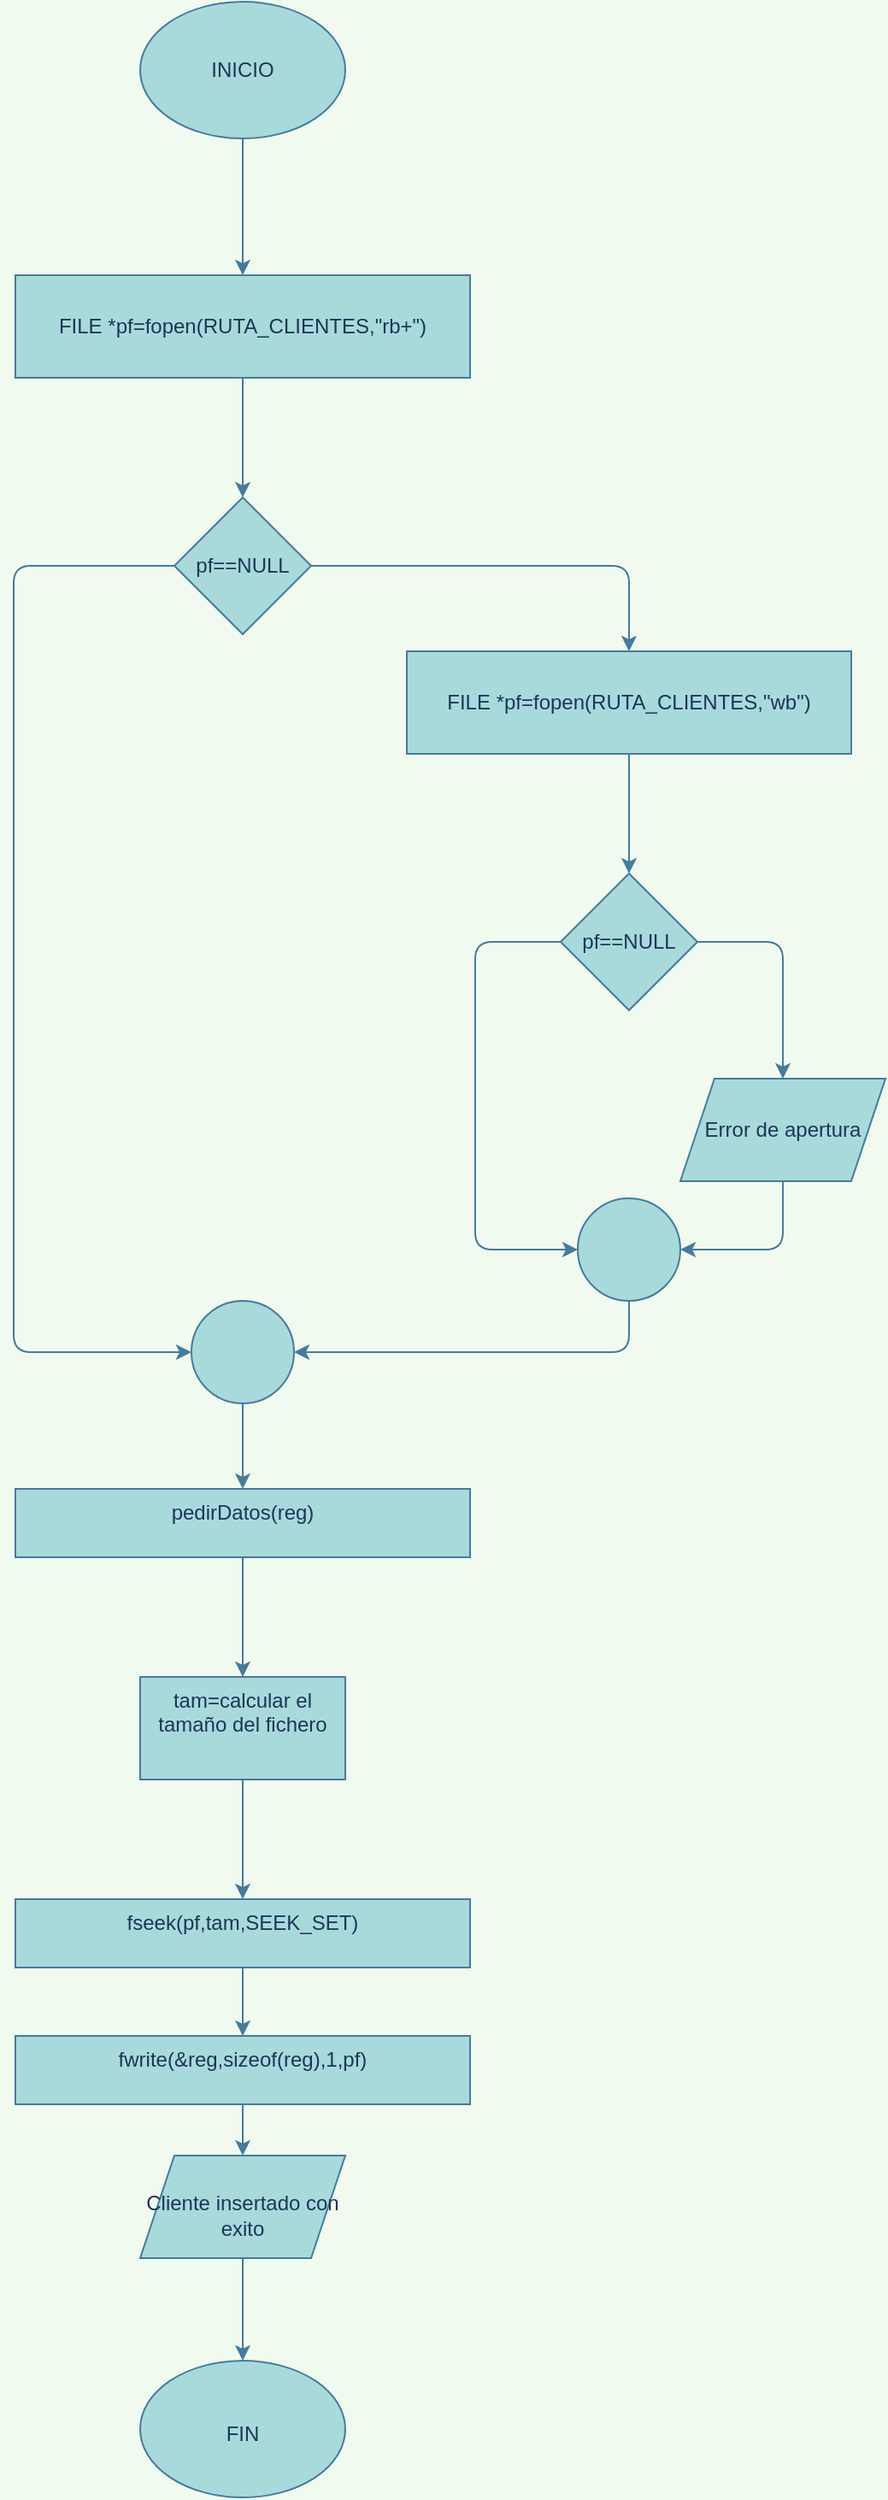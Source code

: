 <mxfile version="13.7.9" type="device" pages="4"><diagram id="C5RBs43oDa-KdzZeNtuy" name="darDeAltaCliente"><mxGraphModel dx="1662" dy="822" grid="1" gridSize="10" guides="1" tooltips="1" connect="1" arrows="1" fold="1" page="1" pageScale="1" pageWidth="827" pageHeight="1169" background="#F1FAEE" math="0" shadow="0"><root><mxCell id="WIyWlLk6GJQsqaUBKTNV-0"/><mxCell id="WIyWlLk6GJQsqaUBKTNV-1" parent="WIyWlLk6GJQsqaUBKTNV-0"/><mxCell id="Axl7rNNN5VnePiL6g9oF-2" value="" style="edgeStyle=orthogonalEdgeStyle;curved=0;rounded=1;sketch=0;orthogonalLoop=1;jettySize=auto;html=1;strokeColor=#457B9D;fillColor=#A8DADC;fontColor=#1D3557;labelBackgroundColor=#F1FAEE;" parent="WIyWlLk6GJQsqaUBKTNV-1" source="Axl7rNNN5VnePiL6g9oF-0" target="Axl7rNNN5VnePiL6g9oF-1" edge="1"><mxGeometry relative="1" as="geometry"/></mxCell><mxCell id="Axl7rNNN5VnePiL6g9oF-0" value="INICIO" style="ellipse;whiteSpace=wrap;html=1;fillColor=#A8DADC;strokeColor=#457B9D;fontColor=#1D3557;" parent="WIyWlLk6GJQsqaUBKTNV-1" vertex="1"><mxGeometry x="354" y="90" width="120" height="80" as="geometry"/></mxCell><mxCell id="Axl7rNNN5VnePiL6g9oF-4" value="" style="edgeStyle=orthogonalEdgeStyle;curved=0;rounded=1;sketch=0;orthogonalLoop=1;jettySize=auto;html=1;strokeColor=#457B9D;fillColor=#A8DADC;fontColor=#1D3557;labelBackgroundColor=#F1FAEE;" parent="WIyWlLk6GJQsqaUBKTNV-1" source="Axl7rNNN5VnePiL6g9oF-1" target="Axl7rNNN5VnePiL6g9oF-3" edge="1"><mxGeometry relative="1" as="geometry"/></mxCell><mxCell id="Axl7rNNN5VnePiL6g9oF-1" value="FILE *pf=fopen(RUTA_CLIENTES,&quot;rb+&quot;)" style="whiteSpace=wrap;html=1;fontColor=#1D3557;strokeColor=#457B9D;fillColor=#A8DADC;" parent="WIyWlLk6GJQsqaUBKTNV-1" vertex="1"><mxGeometry x="281" y="250" width="266" height="60" as="geometry"/></mxCell><mxCell id="Axl7rNNN5VnePiL6g9oF-6" value="" style="edgeStyle=orthogonalEdgeStyle;curved=0;rounded=1;sketch=0;orthogonalLoop=1;jettySize=auto;html=1;strokeColor=#457B9D;fillColor=#A8DADC;fontColor=#1D3557;labelBackgroundColor=#F1FAEE;" parent="WIyWlLk6GJQsqaUBKTNV-1" source="Axl7rNNN5VnePiL6g9oF-3" target="Wu7tkrkjrjb0TXKf3JW_-0" edge="1"><mxGeometry relative="1" as="geometry"><mxPoint x="574" y="490" as="targetPoint"/></mxGeometry></mxCell><mxCell id="Axl7rNNN5VnePiL6g9oF-7" style="edgeStyle=orthogonalEdgeStyle;curved=0;rounded=1;sketch=0;orthogonalLoop=1;jettySize=auto;html=1;strokeColor=#457B9D;fillColor=#A8DADC;fontColor=#1D3557;entryX=0;entryY=0.5;entryDx=0;entryDy=0;entryPerimeter=0;labelBackgroundColor=#F1FAEE;" parent="WIyWlLk6GJQsqaUBKTNV-1" source="Axl7rNNN5VnePiL6g9oF-3" target="Wu7tkrkjrjb0TXKf3JW_-9" edge="1"><mxGeometry relative="1" as="geometry"><mxPoint x="240" y="490" as="targetPoint"/><Array as="points"><mxPoint x="280" y="420"/><mxPoint x="280" y="880"/></Array></mxGeometry></mxCell><mxCell id="Axl7rNNN5VnePiL6g9oF-3" value="pf==NULL" style="rhombus;whiteSpace=wrap;html=1;fontColor=#1D3557;strokeColor=#457B9D;fillColor=#A8DADC;" parent="WIyWlLk6GJQsqaUBKTNV-1" vertex="1"><mxGeometry x="374" y="380" width="80" height="80" as="geometry"/></mxCell><mxCell id="Wu7tkrkjrjb0TXKf3JW_-2" value="" style="edgeStyle=orthogonalEdgeStyle;curved=0;rounded=1;sketch=0;orthogonalLoop=1;jettySize=auto;html=1;strokeColor=#457B9D;fillColor=#A8DADC;fontColor=#1D3557;labelBackgroundColor=#F1FAEE;" parent="WIyWlLk6GJQsqaUBKTNV-1" source="Wu7tkrkjrjb0TXKf3JW_-0" target="Wu7tkrkjrjb0TXKf3JW_-1" edge="1"><mxGeometry relative="1" as="geometry"/></mxCell><mxCell id="Wu7tkrkjrjb0TXKf3JW_-0" value="FILE *pf=fopen(RUTA_CLIENTES,&quot;wb&quot;)" style="rounded=0;whiteSpace=wrap;html=1;fillColor=#A8DADC;strokeColor=#457B9D;fontColor=#1D3557;" parent="WIyWlLk6GJQsqaUBKTNV-1" vertex="1"><mxGeometry x="510" y="470" width="260" height="60" as="geometry"/></mxCell><mxCell id="Wu7tkrkjrjb0TXKf3JW_-4" value="" style="edgeStyle=orthogonalEdgeStyle;curved=0;rounded=1;sketch=0;orthogonalLoop=1;jettySize=auto;html=1;strokeColor=#457B9D;fillColor=#A8DADC;fontColor=#1D3557;labelBackgroundColor=#F1FAEE;" parent="WIyWlLk6GJQsqaUBKTNV-1" source="Wu7tkrkjrjb0TXKf3JW_-1" target="Wu7tkrkjrjb0TXKf3JW_-3" edge="1"><mxGeometry relative="1" as="geometry"><Array as="points"><mxPoint x="730" y="640"/></Array></mxGeometry></mxCell><mxCell id="Wu7tkrkjrjb0TXKf3JW_-5" style="edgeStyle=orthogonalEdgeStyle;curved=0;rounded=1;sketch=0;orthogonalLoop=1;jettySize=auto;html=1;strokeColor=#457B9D;fillColor=#A8DADC;fontColor=#1D3557;entryX=0;entryY=0.5;entryDx=0;entryDy=0;entryPerimeter=0;labelBackgroundColor=#F1FAEE;" parent="WIyWlLk6GJQsqaUBKTNV-1" source="Wu7tkrkjrjb0TXKf3JW_-1" target="Wu7tkrkjrjb0TXKf3JW_-6" edge="1"><mxGeometry relative="1" as="geometry"><mxPoint x="580" y="800" as="targetPoint"/><Array as="points"><mxPoint x="550" y="640"/><mxPoint x="550" y="820"/></Array></mxGeometry></mxCell><mxCell id="Wu7tkrkjrjb0TXKf3JW_-1" value="pf==NULL" style="rhombus;whiteSpace=wrap;html=1;rounded=0;fontColor=#1D3557;strokeColor=#457B9D;fillColor=#A8DADC;" parent="WIyWlLk6GJQsqaUBKTNV-1" vertex="1"><mxGeometry x="600" y="600" width="80" height="80" as="geometry"/></mxCell><mxCell id="Wu7tkrkjrjb0TXKf3JW_-7" style="edgeStyle=orthogonalEdgeStyle;curved=0;rounded=1;sketch=0;orthogonalLoop=1;jettySize=auto;html=1;entryX=1;entryY=0.5;entryDx=0;entryDy=0;entryPerimeter=0;strokeColor=#457B9D;fillColor=#A8DADC;fontColor=#1D3557;labelBackgroundColor=#F1FAEE;" parent="WIyWlLk6GJQsqaUBKTNV-1" source="Wu7tkrkjrjb0TXKf3JW_-3" target="Wu7tkrkjrjb0TXKf3JW_-6" edge="1"><mxGeometry relative="1" as="geometry"/></mxCell><mxCell id="Wu7tkrkjrjb0TXKf3JW_-3" value="Error de apertura" style="shape=parallelogram;perimeter=parallelogramPerimeter;whiteSpace=wrap;html=1;fixedSize=1;rounded=0;fontColor=#1D3557;strokeColor=#457B9D;fillColor=#A8DADC;" parent="WIyWlLk6GJQsqaUBKTNV-1" vertex="1"><mxGeometry x="670" y="720" width="120" height="60" as="geometry"/></mxCell><mxCell id="Wu7tkrkjrjb0TXKf3JW_-8" style="edgeStyle=orthogonalEdgeStyle;curved=0;rounded=1;sketch=0;orthogonalLoop=1;jettySize=auto;html=1;strokeColor=#457B9D;fillColor=#A8DADC;fontColor=#1D3557;entryX=1;entryY=0.5;entryDx=0;entryDy=0;entryPerimeter=0;labelBackgroundColor=#F1FAEE;" parent="WIyWlLk6GJQsqaUBKTNV-1" source="Wu7tkrkjrjb0TXKf3JW_-6" target="Wu7tkrkjrjb0TXKf3JW_-9" edge="1"><mxGeometry relative="1" as="geometry"><mxPoint x="410" y="890" as="targetPoint"/><Array as="points"><mxPoint x="640" y="880"/></Array></mxGeometry></mxCell><mxCell id="Wu7tkrkjrjb0TXKf3JW_-6" value="" style="verticalLabelPosition=bottom;verticalAlign=top;html=1;shape=mxgraph.flowchart.on-page_reference;rounded=0;sketch=0;strokeColor=#457B9D;fillColor=#A8DADC;fontColor=#1D3557;" parent="WIyWlLk6GJQsqaUBKTNV-1" vertex="1"><mxGeometry x="610" y="790" width="60" height="60" as="geometry"/></mxCell><mxCell id="V_hrSnSO2UN0QIVmRBB2-1" value="" style="edgeStyle=orthogonalEdgeStyle;rounded=0;orthogonalLoop=1;jettySize=auto;html=1;entryX=0.5;entryY=0;entryDx=0;entryDy=0;labelBackgroundColor=#F1FAEE;strokeColor=#457B9D;fontColor=#1D3557;" parent="WIyWlLk6GJQsqaUBKTNV-1" source="Wu7tkrkjrjb0TXKf3JW_-9" target="V_hrSnSO2UN0QIVmRBB2-8" edge="1"><mxGeometry relative="1" as="geometry"/></mxCell><mxCell id="Wu7tkrkjrjb0TXKf3JW_-9" value="" style="verticalLabelPosition=bottom;verticalAlign=top;html=1;shape=mxgraph.flowchart.on-page_reference;rounded=0;sketch=0;strokeColor=#457B9D;fillColor=#A8DADC;fontColor=#1D3557;" parent="WIyWlLk6GJQsqaUBKTNV-1" vertex="1"><mxGeometry x="384" y="850" width="60" height="60" as="geometry"/></mxCell><mxCell id="V_hrSnSO2UN0QIVmRBB2-3" value="" style="edgeStyle=orthogonalEdgeStyle;rounded=0;orthogonalLoop=1;jettySize=auto;html=1;labelBackgroundColor=#F1FAEE;strokeColor=#457B9D;fontColor=#1D3557;" parent="WIyWlLk6GJQsqaUBKTNV-1" source="V_hrSnSO2UN0QIVmRBB2-0" target="V_hrSnSO2UN0QIVmRBB2-2" edge="1"><mxGeometry relative="1" as="geometry"/></mxCell><mxCell id="V_hrSnSO2UN0QIVmRBB2-0" value="tam=calcular el tamaño del fichero" style="whiteSpace=wrap;html=1;rounded=0;fontColor=#1D3557;verticalAlign=top;strokeColor=#457B9D;fillColor=#A8DADC;sketch=0;" parent="WIyWlLk6GJQsqaUBKTNV-1" vertex="1"><mxGeometry x="354" y="1070" width="120" height="60" as="geometry"/></mxCell><mxCell id="V_hrSnSO2UN0QIVmRBB2-10" value="" style="edgeStyle=orthogonalEdgeStyle;rounded=0;orthogonalLoop=1;jettySize=auto;html=1;labelBackgroundColor=#F1FAEE;strokeColor=#457B9D;fontColor=#1D3557;" parent="WIyWlLk6GJQsqaUBKTNV-1" source="V_hrSnSO2UN0QIVmRBB2-2" target="V_hrSnSO2UN0QIVmRBB2-6" edge="1"><mxGeometry relative="1" as="geometry"/></mxCell><mxCell id="V_hrSnSO2UN0QIVmRBB2-2" value="fseek(pf,tam,SEEK_SET)" style="whiteSpace=wrap;html=1;rounded=0;fontColor=#1D3557;verticalAlign=top;strokeColor=#457B9D;fillColor=#A8DADC;sketch=0;" parent="WIyWlLk6GJQsqaUBKTNV-1" vertex="1"><mxGeometry x="281" y="1200" width="266" height="40" as="geometry"/></mxCell><mxCell id="awrnZ8yM--vb7dBZWghi-1" value="" style="edgeStyle=orthogonalEdgeStyle;rounded=0;orthogonalLoop=1;jettySize=auto;html=1;labelBackgroundColor=#F1FAEE;strokeColor=#457B9D;fontColor=#1D3557;" edge="1" parent="WIyWlLk6GJQsqaUBKTNV-1" source="V_hrSnSO2UN0QIVmRBB2-6" target="awrnZ8yM--vb7dBZWghi-0"><mxGeometry relative="1" as="geometry"/></mxCell><mxCell id="V_hrSnSO2UN0QIVmRBB2-6" value="fwrite(&amp;amp;reg,sizeof(reg),1,pf)" style="whiteSpace=wrap;html=1;rounded=0;fontColor=#1D3557;verticalAlign=top;strokeColor=#457B9D;fillColor=#A8DADC;sketch=0;" parent="WIyWlLk6GJQsqaUBKTNV-1" vertex="1"><mxGeometry x="281" y="1280" width="266" height="40" as="geometry"/></mxCell><mxCell id="V_hrSnSO2UN0QIVmRBB2-9" value="" style="edgeStyle=orthogonalEdgeStyle;rounded=0;orthogonalLoop=1;jettySize=auto;html=1;labelBackgroundColor=#F1FAEE;strokeColor=#457B9D;fontColor=#1D3557;" parent="WIyWlLk6GJQsqaUBKTNV-1" source="V_hrSnSO2UN0QIVmRBB2-8" target="V_hrSnSO2UN0QIVmRBB2-0" edge="1"><mxGeometry relative="1" as="geometry"/></mxCell><mxCell id="V_hrSnSO2UN0QIVmRBB2-8" value="pedirDatos(reg)" style="whiteSpace=wrap;html=1;rounded=0;fontColor=#1D3557;verticalAlign=top;strokeColor=#457B9D;fillColor=#A8DADC;sketch=0;" parent="WIyWlLk6GJQsqaUBKTNV-1" vertex="1"><mxGeometry x="281" y="960" width="266" height="40" as="geometry"/></mxCell><mxCell id="V_hrSnSO2UN0QIVmRBB2-11" value="&lt;br&gt;&lt;br&gt;FIN" style="ellipse;whiteSpace=wrap;html=1;rounded=0;fontColor=#1D3557;verticalAlign=top;strokeColor=#457B9D;fillColor=#A8DADC;sketch=0;" parent="WIyWlLk6GJQsqaUBKTNV-1" vertex="1"><mxGeometry x="354" y="1470" width="120" height="80" as="geometry"/></mxCell><mxCell id="awrnZ8yM--vb7dBZWghi-2" value="" style="edgeStyle=orthogonalEdgeStyle;rounded=0;orthogonalLoop=1;jettySize=auto;html=1;labelBackgroundColor=#F1FAEE;strokeColor=#457B9D;fontColor=#1D3557;" edge="1" parent="WIyWlLk6GJQsqaUBKTNV-1" source="awrnZ8yM--vb7dBZWghi-0" target="V_hrSnSO2UN0QIVmRBB2-11"><mxGeometry relative="1" as="geometry"/></mxCell><mxCell id="awrnZ8yM--vb7dBZWghi-0" value="&lt;br&gt;Cliente insertado con exito" style="shape=parallelogram;perimeter=parallelogramPerimeter;whiteSpace=wrap;html=1;fixedSize=1;rounded=0;fontColor=#1D3557;verticalAlign=top;strokeColor=#457B9D;fillColor=#A8DADC;sketch=0;" vertex="1" parent="WIyWlLk6GJQsqaUBKTNV-1"><mxGeometry x="354" y="1350" width="120" height="60" as="geometry"/></mxCell></root></mxGraphModel></diagram><diagram id="fBt0c2dsg97D3Hqe9QPu" name="modificarCliente"><mxGraphModel dx="1662" dy="822" grid="1" gridSize="10" guides="1" tooltips="1" connect="1" arrows="1" fold="1" page="1" pageScale="1" pageWidth="827" pageHeight="1169" background="#F1FAEE" math="0" shadow="0"><root><mxCell id="wbHQfi5hbYyOR1edxSiu-0"/><mxCell id="wbHQfi5hbYyOR1edxSiu-1" parent="wbHQfi5hbYyOR1edxSiu-0"/><mxCell id="04A_3zFnPX9ecPLS32jf-1" value="" style="edgeStyle=orthogonalEdgeStyle;rounded=0;orthogonalLoop=1;jettySize=auto;html=1;labelBackgroundColor=#F1FAEE;strokeColor=#457B9D;fontColor=#1D3557;" parent="wbHQfi5hbYyOR1edxSiu-1" source="wbHQfi5hbYyOR1edxSiu-2" target="lyZzNY4R5lxC8pBKIJ4_-0" edge="1"><mxGeometry relative="1" as="geometry"><mxPoint x="414" y="260" as="targetPoint"/></mxGeometry></mxCell><mxCell id="wbHQfi5hbYyOR1edxSiu-2" value="INICIO" style="ellipse;whiteSpace=wrap;html=1;fillColor=#A8DADC;strokeColor=#457B9D;fontColor=#1D3557;" parent="wbHQfi5hbYyOR1edxSiu-1" vertex="1"><mxGeometry x="354" y="90" width="120" height="80" as="geometry"/></mxCell><mxCell id="lyZzNY4R5lxC8pBKIJ4_-2" value="" style="edgeStyle=orthogonalEdgeStyle;rounded=0;orthogonalLoop=1;jettySize=auto;html=1;labelBackgroundColor=#F1FAEE;strokeColor=#457B9D;fontColor=#1D3557;" parent="wbHQfi5hbYyOR1edxSiu-1" source="lyZzNY4R5lxC8pBKIJ4_-0" target="lyZzNY4R5lxC8pBKIJ4_-1" edge="1"><mxGeometry relative="1" as="geometry"/></mxCell><mxCell id="lyZzNY4R5lxC8pBKIJ4_-0" value="FILE *pf=fopen(RUTA_CLIENTES,&quot;rb+&quot;)" style="whiteSpace=wrap;html=1;fontColor=#1D3557;strokeColor=#457B9D;fillColor=#A8DADC;" parent="wbHQfi5hbYyOR1edxSiu-1" vertex="1"><mxGeometry x="281" y="270" width="266" height="60" as="geometry"/></mxCell><mxCell id="lyZzNY4R5lxC8pBKIJ4_-6" value="" style="edgeStyle=orthogonalEdgeStyle;rounded=0;orthogonalLoop=1;jettySize=auto;html=1;labelBackgroundColor=#F1FAEE;strokeColor=#457B9D;fontColor=#1D3557;" parent="wbHQfi5hbYyOR1edxSiu-1" source="lyZzNY4R5lxC8pBKIJ4_-1" target="lyZzNY4R5lxC8pBKIJ4_-5" edge="1"><mxGeometry relative="1" as="geometry"/></mxCell><mxCell id="lyZzNY4R5lxC8pBKIJ4_-12" style="edgeStyle=orthogonalEdgeStyle;curved=0;rounded=1;sketch=0;orthogonalLoop=1;jettySize=auto;html=1;strokeColor=#457B9D;fillColor=#A8DADC;fontColor=#1D3557;entryX=0.5;entryY=0;entryDx=0;entryDy=0;" parent="wbHQfi5hbYyOR1edxSiu-1" source="lyZzNY4R5lxC8pBKIJ4_-1" target="9MNryxiU3jW49VN2ZwRc-0" edge="1"><mxGeometry relative="1" as="geometry"><mxPoint x="310" y="630" as="targetPoint"/><Array as="points"><mxPoint x="300" y="440"/></Array></mxGeometry></mxCell><mxCell id="lyZzNY4R5lxC8pBKIJ4_-1" value="pf==NULL" style="rhombus;whiteSpace=wrap;html=1;fontColor=#1D3557;strokeColor=#457B9D;fillColor=#A8DADC;" parent="wbHQfi5hbYyOR1edxSiu-1" vertex="1"><mxGeometry x="374" y="400" width="80" height="80" as="geometry"/></mxCell><mxCell id="lyZzNY4R5lxC8pBKIJ4_-11" value="" style="edgeStyle=orthogonalEdgeStyle;curved=0;rounded=1;sketch=0;orthogonalLoop=1;jettySize=auto;html=1;strokeColor=#457B9D;fillColor=#A8DADC;fontColor=#1D3557;" parent="wbHQfi5hbYyOR1edxSiu-1" source="lyZzNY4R5lxC8pBKIJ4_-5" target="lyZzNY4R5lxC8pBKIJ4_-10" edge="1"><mxGeometry relative="1" as="geometry"/></mxCell><mxCell id="lyZzNY4R5lxC8pBKIJ4_-5" value="Error no se puede modificar porque no existe el fichero" style="shape=parallelogram;perimeter=parallelogramPerimeter;whiteSpace=wrap;html=1;fixedSize=1;fontColor=#1D3557;strokeColor=#457B9D;fillColor=#A8DADC;" parent="wbHQfi5hbYyOR1edxSiu-1" vertex="1"><mxGeometry x="490" y="500" width="120" height="60" as="geometry"/></mxCell><mxCell id="lyZzNY4R5lxC8pBKIJ4_-10" value="FIN" style="ellipse;whiteSpace=wrap;html=1;fontColor=#1D3557;strokeColor=#457B9D;fillColor=#A8DADC;" parent="wbHQfi5hbYyOR1edxSiu-1" vertex="1"><mxGeometry x="490" y="590" width="120" height="80" as="geometry"/></mxCell><mxCell id="mp_GqU7WIS-4rbr82F-L-1" value="" style="edgeStyle=orthogonalEdgeStyle;curved=0;rounded=1;sketch=0;orthogonalLoop=1;jettySize=auto;html=1;strokeColor=#457B9D;fillColor=#A8DADC;fontColor=#1D3557;" parent="wbHQfi5hbYyOR1edxSiu-1" source="9MNryxiU3jW49VN2ZwRc-0" target="mp_GqU7WIS-4rbr82F-L-0" edge="1"><mxGeometry relative="1" as="geometry"/></mxCell><mxCell id="9MNryxiU3jW49VN2ZwRc-0" value="&lt;br&gt;tamaño=calcularTamañoFichero()" style="whiteSpace=wrap;html=1;rounded=0;fontColor=#1D3557;verticalAlign=top;strokeColor=#457B9D;fillColor=#A8DADC;sketch=0;" parent="wbHQfi5hbYyOR1edxSiu-1" vertex="1"><mxGeometry x="190" y="610" width="220" height="60" as="geometry"/></mxCell><mxCell id="3SoP8jv30_4hR4CdZ9QD-5" value="" style="edgeStyle=orthogonalEdgeStyle;rounded=0;orthogonalLoop=1;jettySize=auto;html=1;" edge="1" parent="wbHQfi5hbYyOR1edxSiu-1" source="mp_GqU7WIS-4rbr82F-L-0" target="3SoP8jv30_4hR4CdZ9QD-4"><mxGeometry relative="1" as="geometry"/></mxCell><mxCell id="mp_GqU7WIS-4rbr82F-L-0" value="&lt;br&gt;pos=pedirValidarNumCliente(tamaño/sizeof(reg))" style="whiteSpace=wrap;html=1;rounded=0;fontColor=#1D3557;verticalAlign=top;strokeColor=#457B9D;fillColor=#A8DADC;sketch=0;" parent="wbHQfi5hbYyOR1edxSiu-1" vertex="1"><mxGeometry x="165" y="740" width="270" height="60" as="geometry"/></mxCell><mxCell id="3SoP8jv30_4hR4CdZ9QD-7" value="" style="edgeStyle=orthogonalEdgeStyle;rounded=0;orthogonalLoop=1;jettySize=auto;html=1;" edge="1" parent="wbHQfi5hbYyOR1edxSiu-1" source="3SoP8jv30_4hR4CdZ9QD-4" target="3SoP8jv30_4hR4CdZ9QD-6"><mxGeometry relative="1" as="geometry"/></mxCell><mxCell id="3SoP8jv30_4hR4CdZ9QD-4" value="&lt;br&gt;fseek(pf,sizeof(reg)*(pos-1),SEEK_SET)" style="whiteSpace=wrap;html=1;rounded=0;fontColor=#1D3557;verticalAlign=top;strokeColor=#457B9D;fillColor=#A8DADC;sketch=0;" vertex="1" parent="wbHQfi5hbYyOR1edxSiu-1"><mxGeometry x="190" y="890" width="220" height="60" as="geometry"/></mxCell><mxCell id="3SoP8jv30_4hR4CdZ9QD-9" value="" style="edgeStyle=orthogonalEdgeStyle;rounded=0;orthogonalLoop=1;jettySize=auto;html=1;" edge="1" parent="wbHQfi5hbYyOR1edxSiu-1" source="3SoP8jv30_4hR4CdZ9QD-6" target="3SoP8jv30_4hR4CdZ9QD-8"><mxGeometry relative="1" as="geometry"/></mxCell><mxCell id="3SoP8jv30_4hR4CdZ9QD-6" value="&lt;br&gt;fread(&amp;amp;reg,sizeof(reg),1,pf)" style="whiteSpace=wrap;html=1;rounded=0;fontColor=#1D3557;verticalAlign=top;strokeColor=#457B9D;fillColor=#A8DADC;sketch=0;" vertex="1" parent="wbHQfi5hbYyOR1edxSiu-1"><mxGeometry x="190" y="1030" width="220" height="60" as="geometry"/></mxCell><mxCell id="3SoP8jv30_4hR4CdZ9QD-11" value="" style="edgeStyle=orthogonalEdgeStyle;rounded=0;orthogonalLoop=1;jettySize=auto;html=1;" edge="1" parent="wbHQfi5hbYyOR1edxSiu-1" source="3SoP8jv30_4hR4CdZ9QD-8" target="3SoP8jv30_4hR4CdZ9QD-10"><mxGeometry relative="1" as="geometry"/></mxCell><mxCell id="3SoP8jv30_4hR4CdZ9QD-8" value="&lt;br&gt;pedirDatosModificar(&amp;amp;reg)" style="whiteSpace=wrap;html=1;rounded=0;fontColor=#1D3557;verticalAlign=top;strokeColor=#457B9D;fillColor=#A8DADC;sketch=0;" vertex="1" parent="wbHQfi5hbYyOR1edxSiu-1"><mxGeometry x="190" y="1170" width="220" height="60" as="geometry"/></mxCell><mxCell id="QYDhbVG-tFfysPwP6gj3-1" value="" style="edgeStyle=orthogonalEdgeStyle;rounded=0;orthogonalLoop=1;jettySize=auto;html=1;" edge="1" parent="wbHQfi5hbYyOR1edxSiu-1" source="3SoP8jv30_4hR4CdZ9QD-10" target="QYDhbVG-tFfysPwP6gj3-0"><mxGeometry relative="1" as="geometry"/></mxCell><mxCell id="3SoP8jv30_4hR4CdZ9QD-10" value="&lt;br&gt;fseek(pf,sizeof(reg)*(pos-1),SEEK_SET)" style="whiteSpace=wrap;html=1;rounded=0;fontColor=#1D3557;verticalAlign=top;strokeColor=#457B9D;fillColor=#A8DADC;sketch=0;" vertex="1" parent="wbHQfi5hbYyOR1edxSiu-1"><mxGeometry x="190" y="1310" width="220" height="60" as="geometry"/></mxCell><mxCell id="QYDhbVG-tFfysPwP6gj3-7" value="" style="edgeStyle=orthogonalEdgeStyle;rounded=0;orthogonalLoop=1;jettySize=auto;html=1;" edge="1" parent="wbHQfi5hbYyOR1edxSiu-1" source="QYDhbVG-tFfysPwP6gj3-0" target="QYDhbVG-tFfysPwP6gj3-6"><mxGeometry relative="1" as="geometry"/></mxCell><mxCell id="QYDhbVG-tFfysPwP6gj3-0" value="&lt;br&gt;fwrite(&amp;amp;reg,sizeof(reg),1pf)" style="whiteSpace=wrap;html=1;rounded=0;fontColor=#1D3557;verticalAlign=top;strokeColor=#457B9D;fillColor=#A8DADC;sketch=0;" vertex="1" parent="wbHQfi5hbYyOR1edxSiu-1"><mxGeometry x="185" y="1450" width="230" height="60" as="geometry"/></mxCell><mxCell id="QYDhbVG-tFfysPwP6gj3-2" value="" style="ellipse;whiteSpace=wrap;html=1;rounded=0;fontColor=#1D3557;verticalAlign=top;strokeColor=#457B9D;fillColor=#A8DADC;sketch=0;" vertex="1" parent="wbHQfi5hbYyOR1edxSiu-1"><mxGeometry x="240" y="1674" width="120" height="80" as="geometry"/></mxCell><mxCell id="QYDhbVG-tFfysPwP6gj3-8" value="" style="edgeStyle=orthogonalEdgeStyle;rounded=0;orthogonalLoop=1;jettySize=auto;html=1;" edge="1" parent="wbHQfi5hbYyOR1edxSiu-1" source="QYDhbVG-tFfysPwP6gj3-6" target="QYDhbVG-tFfysPwP6gj3-2"><mxGeometry relative="1" as="geometry"/></mxCell><mxCell id="QYDhbVG-tFfysPwP6gj3-6" value="&lt;br&gt;Cliente modificado con exito" style="shape=parallelogram;perimeter=parallelogramPerimeter;whiteSpace=wrap;html=1;fixedSize=1;rounded=0;fontColor=#1D3557;verticalAlign=top;strokeColor=#457B9D;fillColor=#A8DADC;sketch=0;" vertex="1" parent="wbHQfi5hbYyOR1edxSiu-1"><mxGeometry x="240" y="1550" width="120" height="60" as="geometry"/></mxCell></root></mxGraphModel></diagram><diagram id="bxtKcqWr_8aIwoOFV0eO" name="consultar"><mxGraphModel dx="1662" dy="822" grid="1" gridSize="10" guides="1" tooltips="1" connect="1" arrows="1" fold="1" page="1" pageScale="1" pageWidth="827" pageHeight="1169" background="#F1FAEE" math="0" shadow="0"><root><mxCell id="Tpz3LBcTeYZedd7ZX8_q-0"/><mxCell id="Tpz3LBcTeYZedd7ZX8_q-1" parent="Tpz3LBcTeYZedd7ZX8_q-0"/><mxCell id="L8eR6CHA_9Npf9wNYeAQ-1" value="" style="edgeStyle=orthogonalEdgeStyle;curved=0;rounded=1;sketch=0;orthogonalLoop=1;jettySize=auto;html=1;strokeColor=#457B9D;fillColor=#A8DADC;fontColor=#1D3557;" edge="1" parent="Tpz3LBcTeYZedd7ZX8_q-1" source="Tpz3LBcTeYZedd7ZX8_q-2" target="L8eR6CHA_9Npf9wNYeAQ-0"><mxGeometry relative="1" as="geometry"/></mxCell><mxCell id="Tpz3LBcTeYZedd7ZX8_q-2" value="INICIO" style="ellipse;whiteSpace=wrap;html=1;fillColor=#A8DADC;strokeColor=#457B9D;fontColor=#1D3557;" vertex="1" parent="Tpz3LBcTeYZedd7ZX8_q-1"><mxGeometry x="354" y="100" width="120" height="80" as="geometry"/></mxCell><mxCell id="Ys7asGyq_UckT7jWFyea-1" value="" style="edgeStyle=orthogonalEdgeStyle;curved=0;rounded=1;sketch=0;orthogonalLoop=1;jettySize=auto;html=1;strokeColor=#457B9D;fillColor=#A8DADC;fontColor=#1D3557;" edge="1" parent="Tpz3LBcTeYZedd7ZX8_q-1" source="L8eR6CHA_9Npf9wNYeAQ-0" target="Ys7asGyq_UckT7jWFyea-0"><mxGeometry relative="1" as="geometry"/></mxCell><mxCell id="L8eR6CHA_9Npf9wNYeAQ-0" value="FILE *pf=fopen(RUTA_CLIENTES,&quot;rb&quot;)" style="whiteSpace=wrap;html=1;fontColor=#1D3557;strokeColor=#457B9D;fillColor=#A8DADC;" vertex="1" parent="Tpz3LBcTeYZedd7ZX8_q-1"><mxGeometry x="286" y="270" width="256" height="60" as="geometry"/></mxCell><mxCell id="Ys7asGyq_UckT7jWFyea-3" value="" style="edgeStyle=orthogonalEdgeStyle;curved=0;rounded=1;sketch=0;orthogonalLoop=1;jettySize=auto;html=1;strokeColor=#457B9D;fillColor=#A8DADC;fontColor=#1D3557;" edge="1" parent="Tpz3LBcTeYZedd7ZX8_q-1" source="Ys7asGyq_UckT7jWFyea-0" target="Ys7asGyq_UckT7jWFyea-2"><mxGeometry relative="1" as="geometry"/></mxCell><mxCell id="5xDOMlaArB8f4mySt9in-1" value="" style="edgeStyle=orthogonalEdgeStyle;curved=0;rounded=1;sketch=0;orthogonalLoop=1;jettySize=auto;html=1;strokeColor=#457B9D;fillColor=#A8DADC;fontColor=#1D3557;" edge="1" parent="Tpz3LBcTeYZedd7ZX8_q-1" source="Ys7asGyq_UckT7jWFyea-0" target="hJPlo6PMV6ievlwWgqH5-1"><mxGeometry relative="1" as="geometry"><mxPoint x="270" y="500" as="targetPoint"/><Array as="points"><mxPoint x="270" y="440"/></Array></mxGeometry></mxCell><mxCell id="Ys7asGyq_UckT7jWFyea-0" value="pf==NULL" style="rhombus;whiteSpace=wrap;html=1;fontColor=#1D3557;strokeColor=#457B9D;fillColor=#A8DADC;" vertex="1" parent="Tpz3LBcTeYZedd7ZX8_q-1"><mxGeometry x="374" y="400" width="80" height="80" as="geometry"/></mxCell><mxCell id="Ys7asGyq_UckT7jWFyea-5" value="" style="edgeStyle=orthogonalEdgeStyle;curved=0;rounded=1;sketch=0;orthogonalLoop=1;jettySize=auto;html=1;strokeColor=#457B9D;fillColor=#A8DADC;fontColor=#1D3557;" edge="1" parent="Tpz3LBcTeYZedd7ZX8_q-1" source="Ys7asGyq_UckT7jWFyea-2" target="Ys7asGyq_UckT7jWFyea-4"><mxGeometry relative="1" as="geometry"/></mxCell><mxCell id="Ys7asGyq_UckT7jWFyea-2" value="Erro No existe el fichero&amp;nbsp;" style="shape=parallelogram;perimeter=parallelogramPerimeter;whiteSpace=wrap;html=1;fixedSize=1;fontColor=#1D3557;strokeColor=#457B9D;fillColor=#A8DADC;" vertex="1" parent="Tpz3LBcTeYZedd7ZX8_q-1"><mxGeometry x="500" y="500" width="120" height="60" as="geometry"/></mxCell><mxCell id="Ys7asGyq_UckT7jWFyea-4" value="FIN" style="ellipse;whiteSpace=wrap;html=1;fontColor=#1D3557;strokeColor=#457B9D;fillColor=#A8DADC;" vertex="1" parent="Tpz3LBcTeYZedd7ZX8_q-1"><mxGeometry x="500" y="630" width="120" height="80" as="geometry"/></mxCell><mxCell id="hJPlo6PMV6ievlwWgqH5-0" value="" style="edgeStyle=orthogonalEdgeStyle;curved=0;rounded=1;sketch=0;orthogonalLoop=1;jettySize=auto;html=1;strokeColor=#457B9D;fillColor=#A8DADC;fontColor=#1D3557;" edge="1" source="hJPlo6PMV6ievlwWgqH5-1" target="hJPlo6PMV6ievlwWgqH5-2" parent="Tpz3LBcTeYZedd7ZX8_q-1"><mxGeometry relative="1" as="geometry"/></mxCell><mxCell id="hJPlo6PMV6ievlwWgqH5-1" value="&lt;br&gt;tamaño=calcularTamañoFichero(pf)" style="whiteSpace=wrap;html=1;rounded=0;fontColor=#1D3557;verticalAlign=top;strokeColor=#457B9D;fillColor=#A8DADC;sketch=0;" vertex="1" parent="Tpz3LBcTeYZedd7ZX8_q-1"><mxGeometry x="145" y="510" width="250" height="60" as="geometry"/></mxCell><mxCell id="hJPlo6PMV6ievlwWgqH5-4" value="" style="edgeStyle=orthogonalEdgeStyle;curved=0;rounded=1;sketch=0;orthogonalLoop=1;jettySize=auto;html=1;strokeColor=#457B9D;fillColor=#A8DADC;fontColor=#1D3557;" edge="1" parent="Tpz3LBcTeYZedd7ZX8_q-1" source="hJPlo6PMV6ievlwWgqH5-2" target="hJPlo6PMV6ievlwWgqH5-3"><mxGeometry relative="1" as="geometry"/></mxCell><mxCell id="hJPlo6PMV6ievlwWgqH5-2" value="&lt;br&gt;pos=pedirValidarNumCliente(tamaño/sizeof(reg))" style="whiteSpace=wrap;html=1;rounded=0;fontColor=#1D3557;verticalAlign=top;strokeColor=#457B9D;fillColor=#A8DADC;sketch=0;" vertex="1" parent="Tpz3LBcTeYZedd7ZX8_q-1"><mxGeometry x="135" y="600" width="270" height="60" as="geometry"/></mxCell><mxCell id="hJPlo6PMV6ievlwWgqH5-6" value="" style="edgeStyle=orthogonalEdgeStyle;curved=0;rounded=1;sketch=0;orthogonalLoop=1;jettySize=auto;html=1;strokeColor=#457B9D;fillColor=#A8DADC;fontColor=#1D3557;" edge="1" parent="Tpz3LBcTeYZedd7ZX8_q-1" source="hJPlo6PMV6ievlwWgqH5-3" target="hJPlo6PMV6ievlwWgqH5-5"><mxGeometry relative="1" as="geometry"/></mxCell><mxCell id="hJPlo6PMV6ievlwWgqH5-3" value="&lt;br&gt;fseek(pf,sizeof(reg)*(pos-1),SEEK_SET)" style="whiteSpace=wrap;html=1;rounded=0;fontColor=#1D3557;verticalAlign=top;strokeColor=#457B9D;fillColor=#A8DADC;sketch=0;" vertex="1" parent="Tpz3LBcTeYZedd7ZX8_q-1"><mxGeometry x="145" y="700" width="250" height="60" as="geometry"/></mxCell><mxCell id="hJPlo6PMV6ievlwWgqH5-8" value="" style="edgeStyle=orthogonalEdgeStyle;curved=0;rounded=1;sketch=0;orthogonalLoop=1;jettySize=auto;html=1;strokeColor=#457B9D;fillColor=#A8DADC;fontColor=#1D3557;" edge="1" parent="Tpz3LBcTeYZedd7ZX8_q-1" source="hJPlo6PMV6ievlwWgqH5-5" target="hJPlo6PMV6ievlwWgqH5-7"><mxGeometry relative="1" as="geometry"/></mxCell><mxCell id="hJPlo6PMV6ievlwWgqH5-5" value="&lt;br&gt;fread(&amp;amp;reg,sizeof(reg),1,pf)" style="whiteSpace=wrap;html=1;rounded=0;fontColor=#1D3557;verticalAlign=top;strokeColor=#457B9D;fillColor=#A8DADC;sketch=0;" vertex="1" parent="Tpz3LBcTeYZedd7ZX8_q-1"><mxGeometry x="145" y="800" width="250" height="60" as="geometry"/></mxCell><mxCell id="hJPlo6PMV6ievlwWgqH5-10" value="" style="edgeStyle=orthogonalEdgeStyle;curved=0;rounded=1;sketch=0;orthogonalLoop=1;jettySize=auto;html=1;strokeColor=#457B9D;fillColor=#A8DADC;fontColor=#1D3557;" edge="1" parent="Tpz3LBcTeYZedd7ZX8_q-1" source="hJPlo6PMV6ievlwWgqH5-7" target="hJPlo6PMV6ievlwWgqH5-9"><mxGeometry relative="1" as="geometry"/></mxCell><mxCell id="hJPlo6PMV6ievlwWgqH5-7" value="&lt;br&gt;imprimirDatos(reg)" style="whiteSpace=wrap;html=1;rounded=0;fontColor=#1D3557;verticalAlign=top;strokeColor=#457B9D;fillColor=#A8DADC;sketch=0;" vertex="1" parent="Tpz3LBcTeYZedd7ZX8_q-1"><mxGeometry x="210" y="940" width="120" height="60" as="geometry"/></mxCell><mxCell id="hJPlo6PMV6ievlwWgqH5-9" value="&lt;br&gt;&lt;br&gt;FIN" style="ellipse;whiteSpace=wrap;html=1;rounded=0;fontColor=#1D3557;verticalAlign=top;strokeColor=#457B9D;fillColor=#A8DADC;sketch=0;" vertex="1" parent="Tpz3LBcTeYZedd7ZX8_q-1"><mxGeometry x="210" y="1070" width="120" height="80" as="geometry"/></mxCell></root></mxGraphModel></diagram><diagram id="1QTK-_h_kOPhD0OoYpgp" name="calcularTamañoFichero(FILE *pf)"><mxGraphModel dx="1662" dy="822" grid="1" gridSize="10" guides="1" tooltips="1" connect="1" arrows="1" fold="1" page="1" pageScale="1" pageWidth="827" pageHeight="1169" math="0" shadow="0"><root><mxCell id="N6ZWHzSsVHnOCfWrgUPN-0"/><mxCell id="N6ZWHzSsVHnOCfWrgUPN-1" parent="N6ZWHzSsVHnOCfWrgUPN-0"/><mxCell id="qy_PmZPUDYbaSem0n8Ki-2" value="" style="edgeStyle=orthogonalEdgeStyle;curved=0;rounded=1;sketch=0;orthogonalLoop=1;jettySize=auto;html=1;strokeColor=#457B9D;fillColor=#A8DADC;fontColor=#1D3557;" edge="1" parent="N6ZWHzSsVHnOCfWrgUPN-1" source="qy_PmZPUDYbaSem0n8Ki-0" target="qy_PmZPUDYbaSem0n8Ki-1"><mxGeometry relative="1" as="geometry"/></mxCell><mxCell id="qy_PmZPUDYbaSem0n8Ki-0" value="INICIO" style="ellipse;whiteSpace=wrap;html=1;rounded=0;sketch=0;strokeColor=#457B9D;fillColor=#A8DADC;fontColor=#1D3557;" vertex="1" parent="N6ZWHzSsVHnOCfWrgUPN-1"><mxGeometry x="354" y="90" width="120" height="80" as="geometry"/></mxCell><mxCell id="qy_PmZPUDYbaSem0n8Ki-4" value="" style="edgeStyle=orthogonalEdgeStyle;curved=0;rounded=1;sketch=0;orthogonalLoop=1;jettySize=auto;html=1;strokeColor=#457B9D;fillColor=#A8DADC;fontColor=#1D3557;" edge="1" parent="N6ZWHzSsVHnOCfWrgUPN-1" source="qy_PmZPUDYbaSem0n8Ki-1" target="qy_PmZPUDYbaSem0n8Ki-3"><mxGeometry relative="1" as="geometry"/></mxCell><mxCell id="qy_PmZPUDYbaSem0n8Ki-1" value="fseek(pf,0,SEEK_END)" style="whiteSpace=wrap;html=1;rounded=0;fontColor=#1D3557;strokeColor=#457B9D;fillColor=#A8DADC;sketch=0;" vertex="1" parent="N6ZWHzSsVHnOCfWrgUPN-1"><mxGeometry x="337" y="210" width="154" height="60" as="geometry"/></mxCell><mxCell id="qy_PmZPUDYbaSem0n8Ki-6" value="" style="edgeStyle=orthogonalEdgeStyle;curved=0;rounded=1;sketch=0;orthogonalLoop=1;jettySize=auto;html=1;strokeColor=#457B9D;fillColor=#A8DADC;fontColor=#1D3557;" edge="1" parent="N6ZWHzSsVHnOCfWrgUPN-1" source="qy_PmZPUDYbaSem0n8Ki-3" target="qy_PmZPUDYbaSem0n8Ki-5"><mxGeometry relative="1" as="geometry"/></mxCell><mxCell id="qy_PmZPUDYbaSem0n8Ki-3" value="tam=ftell(pf)" style="whiteSpace=wrap;html=1;rounded=0;fontColor=#1D3557;strokeColor=#457B9D;fillColor=#A8DADC;sketch=0;" vertex="1" parent="N6ZWHzSsVHnOCfWrgUPN-1"><mxGeometry x="354" y="350" width="120" height="60" as="geometry"/></mxCell><mxCell id="qy_PmZPUDYbaSem0n8Ki-8" value="" style="edgeStyle=orthogonalEdgeStyle;curved=0;rounded=1;sketch=0;orthogonalLoop=1;jettySize=auto;html=1;strokeColor=#457B9D;fillColor=#A8DADC;fontColor=#1D3557;" edge="1" parent="N6ZWHzSsVHnOCfWrgUPN-1" source="qy_PmZPUDYbaSem0n8Ki-5" target="qy_PmZPUDYbaSem0n8Ki-7"><mxGeometry relative="1" as="geometry"/></mxCell><mxCell id="qy_PmZPUDYbaSem0n8Ki-5" value="fseek(pf,0,SEEK_SET)" style="whiteSpace=wrap;html=1;rounded=0;fontColor=#1D3557;strokeColor=#457B9D;fillColor=#A8DADC;sketch=0;" vertex="1" parent="N6ZWHzSsVHnOCfWrgUPN-1"><mxGeometry x="354" y="490" width="120" height="60" as="geometry"/></mxCell><mxCell id="qy_PmZPUDYbaSem0n8Ki-10" value="" style="edgeStyle=orthogonalEdgeStyle;curved=0;rounded=1;sketch=0;orthogonalLoop=1;jettySize=auto;html=1;strokeColor=#457B9D;fillColor=#A8DADC;fontColor=#1D3557;" edge="1" parent="N6ZWHzSsVHnOCfWrgUPN-1" source="qy_PmZPUDYbaSem0n8Ki-7" target="qy_PmZPUDYbaSem0n8Ki-9"><mxGeometry relative="1" as="geometry"/></mxCell><mxCell id="qy_PmZPUDYbaSem0n8Ki-7" value="tam-=ftell(pf)" style="whiteSpace=wrap;html=1;rounded=0;fontColor=#1D3557;strokeColor=#457B9D;fillColor=#A8DADC;sketch=0;" vertex="1" parent="N6ZWHzSsVHnOCfWrgUPN-1"><mxGeometry x="354" y="630" width="120" height="60" as="geometry"/></mxCell><mxCell id="qy_PmZPUDYbaSem0n8Ki-12" value="" style="edgeStyle=orthogonalEdgeStyle;curved=0;rounded=1;sketch=0;orthogonalLoop=1;jettySize=auto;html=1;strokeColor=#457B9D;fillColor=#A8DADC;fontColor=#1D3557;" edge="1" parent="N6ZWHzSsVHnOCfWrgUPN-1" source="qy_PmZPUDYbaSem0n8Ki-9" target="qy_PmZPUDYbaSem0n8Ki-11"><mxGeometry relative="1" as="geometry"/></mxCell><mxCell id="qy_PmZPUDYbaSem0n8Ki-9" value="return tam" style="whiteSpace=wrap;html=1;rounded=0;fontColor=#1D3557;strokeColor=#457B9D;fillColor=#A8DADC;sketch=0;" vertex="1" parent="N6ZWHzSsVHnOCfWrgUPN-1"><mxGeometry x="354" y="770" width="120" height="60" as="geometry"/></mxCell><mxCell id="qy_PmZPUDYbaSem0n8Ki-11" value="FIN" style="ellipse;whiteSpace=wrap;html=1;rounded=0;fontColor=#1D3557;strokeColor=#457B9D;fillColor=#A8DADC;sketch=0;" vertex="1" parent="N6ZWHzSsVHnOCfWrgUPN-1"><mxGeometry x="354" y="900" width="120" height="80" as="geometry"/></mxCell></root></mxGraphModel></diagram></mxfile>